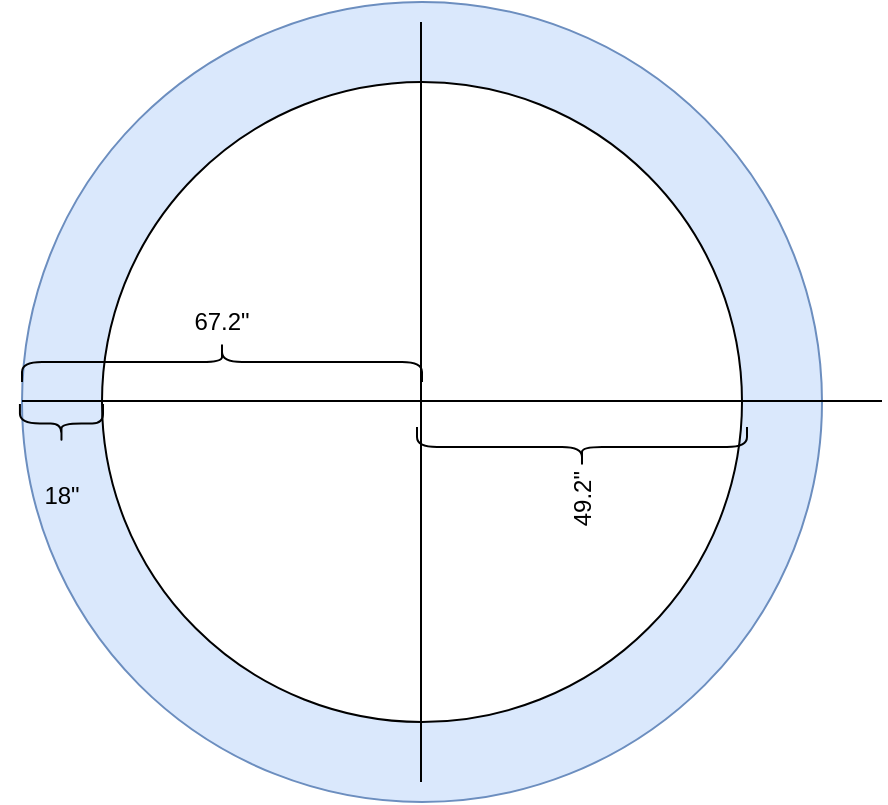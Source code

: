 <mxfile>
    <diagram id="KzeYTg6HLbFpbdn-xwqG" name="Foundation">
        <mxGraphModel dx="564" dy="444" grid="1" gridSize="10" guides="1" tooltips="1" connect="1" arrows="1" fold="1" page="1" pageScale="1" pageWidth="850" pageHeight="1100" math="0" shadow="0">
            <root>
                <mxCell id="0"/>
                <mxCell id="1" parent="0"/>
                <mxCell id="7" value="" style="ellipse;whiteSpace=wrap;html=1;aspect=fixed;fillColor=#dae8fc;strokeColor=#6c8ebf;" vertex="1" parent="1">
                    <mxGeometry x="80" y="80" width="400" height="400" as="geometry"/>
                </mxCell>
                <mxCell id="2" value="" style="ellipse;whiteSpace=wrap;html=1;aspect=fixed;" vertex="1" parent="1">
                    <mxGeometry x="120" y="120" width="320" height="320" as="geometry"/>
                </mxCell>
                <mxCell id="3" value="" style="endArrow=none;html=1;" edge="1" parent="1">
                    <mxGeometry width="50" height="50" relative="1" as="geometry">
                        <mxPoint x="279.5" y="470" as="sourcePoint"/>
                        <mxPoint x="279.5" y="90" as="targetPoint"/>
                    </mxGeometry>
                </mxCell>
                <mxCell id="4" value="" style="endArrow=none;html=1;" edge="1" parent="1">
                    <mxGeometry width="50" height="50" relative="1" as="geometry">
                        <mxPoint x="80" y="279.5" as="sourcePoint"/>
                        <mxPoint x="510" y="279.5" as="targetPoint"/>
                    </mxGeometry>
                </mxCell>
                <mxCell id="6" value="18&quot;" style="text;html=1;strokeColor=none;fillColor=none;align=center;verticalAlign=middle;whiteSpace=wrap;rounded=0;" vertex="1" parent="1">
                    <mxGeometry x="69.74" y="311.54" width="60" height="30" as="geometry"/>
                </mxCell>
                <mxCell id="8" value="" style="shape=curlyBracket;whiteSpace=wrap;html=1;rounded=1;labelPosition=left;verticalLabelPosition=middle;align=right;verticalAlign=middle;rotation=-90;size=0.5;" vertex="1" parent="1">
                    <mxGeometry x="90" y="270" width="19.47" height="41.54" as="geometry"/>
                </mxCell>
                <mxCell id="9" value="67.2&quot;" style="shape=curlyBracket;whiteSpace=wrap;html=1;rounded=1;labelPosition=left;verticalLabelPosition=middle;align=center;verticalAlign=middle;rotation=90;horizontal=0;" vertex="1" parent="1">
                    <mxGeometry x="170" y="160" width="20" height="200" as="geometry"/>
                </mxCell>
                <mxCell id="10" value="49.2&quot;" style="shape=curlyBracket;whiteSpace=wrap;html=1;rounded=1;labelPosition=left;verticalLabelPosition=middle;align=right;verticalAlign=middle;rotation=-90;horizontal=1;" vertex="1" parent="1">
                    <mxGeometry x="350" y="220" width="20" height="165" as="geometry"/>
                </mxCell>
            </root>
        </mxGraphModel>
    </diagram>
</mxfile>